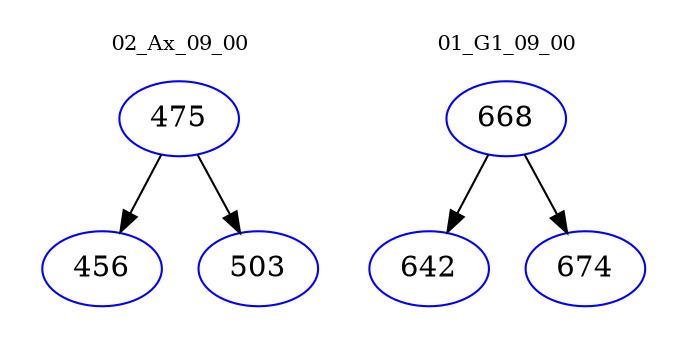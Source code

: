 digraph{
subgraph cluster_0 {
color = white
label = "02_Ax_09_00";
fontsize=10;
T0_475 [label="475", color="blue"]
T0_475 -> T0_456 [color="black"]
T0_456 [label="456", color="blue"]
T0_475 -> T0_503 [color="black"]
T0_503 [label="503", color="blue"]
}
subgraph cluster_1 {
color = white
label = "01_G1_09_00";
fontsize=10;
T1_668 [label="668", color="blue"]
T1_668 -> T1_642 [color="black"]
T1_642 [label="642", color="blue"]
T1_668 -> T1_674 [color="black"]
T1_674 [label="674", color="blue"]
}
}
